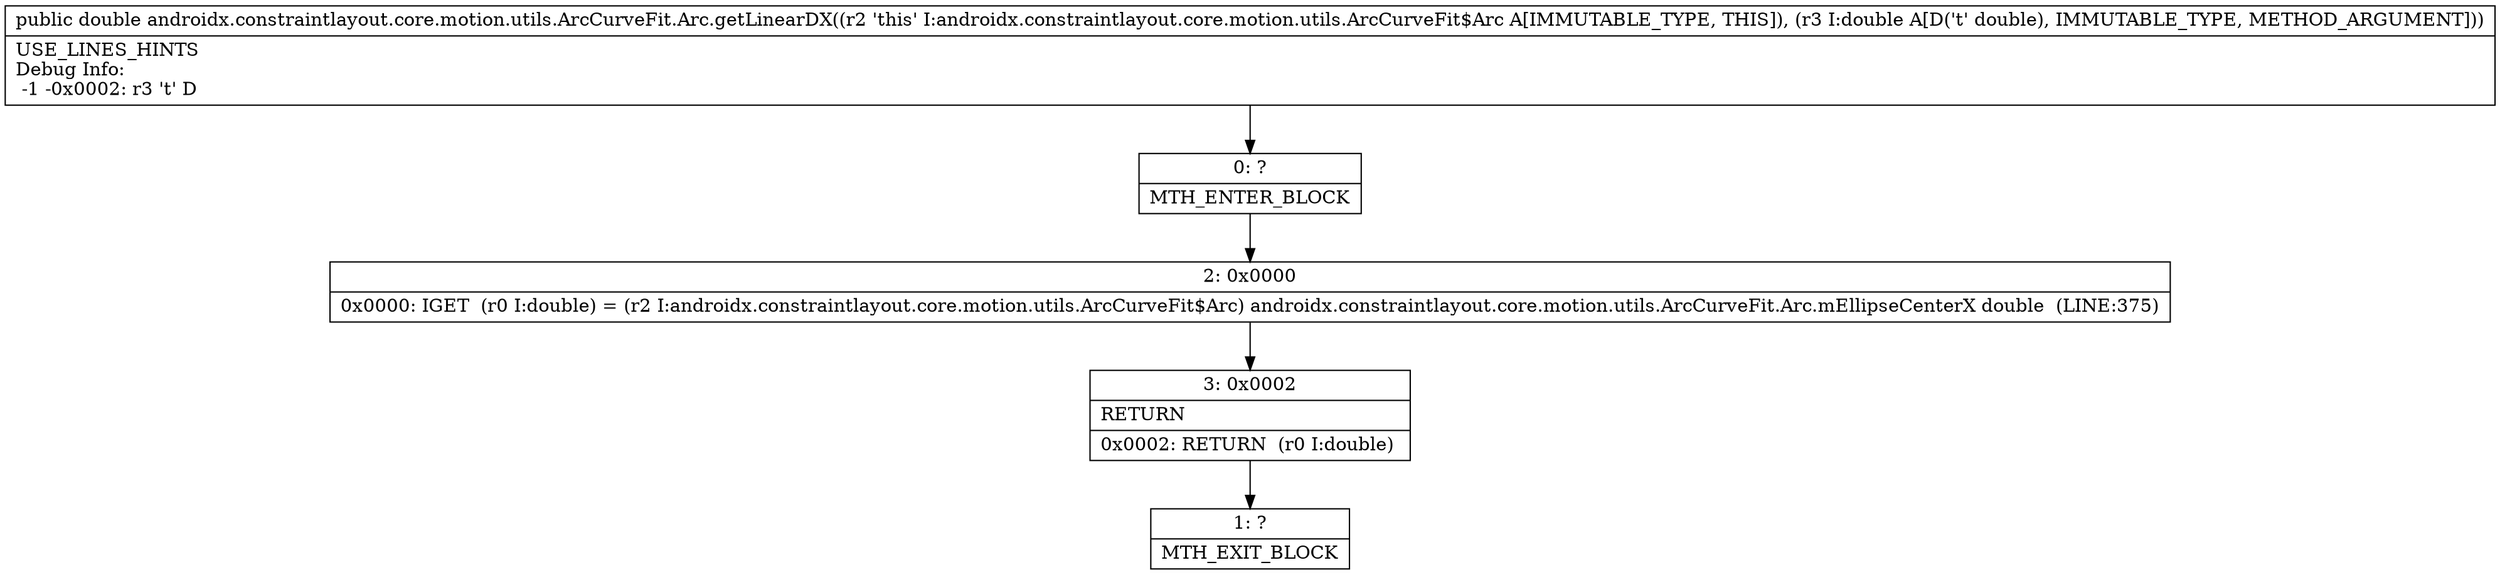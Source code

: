 digraph "CFG forandroidx.constraintlayout.core.motion.utils.ArcCurveFit.Arc.getLinearDX(D)D" {
Node_0 [shape=record,label="{0\:\ ?|MTH_ENTER_BLOCK\l}"];
Node_2 [shape=record,label="{2\:\ 0x0000|0x0000: IGET  (r0 I:double) = (r2 I:androidx.constraintlayout.core.motion.utils.ArcCurveFit$Arc) androidx.constraintlayout.core.motion.utils.ArcCurveFit.Arc.mEllipseCenterX double  (LINE:375)\l}"];
Node_3 [shape=record,label="{3\:\ 0x0002|RETURN\l|0x0002: RETURN  (r0 I:double) \l}"];
Node_1 [shape=record,label="{1\:\ ?|MTH_EXIT_BLOCK\l}"];
MethodNode[shape=record,label="{public double androidx.constraintlayout.core.motion.utils.ArcCurveFit.Arc.getLinearDX((r2 'this' I:androidx.constraintlayout.core.motion.utils.ArcCurveFit$Arc A[IMMUTABLE_TYPE, THIS]), (r3 I:double A[D('t' double), IMMUTABLE_TYPE, METHOD_ARGUMENT]))  | USE_LINES_HINTS\lDebug Info:\l  \-1 \-0x0002: r3 't' D\l}"];
MethodNode -> Node_0;Node_0 -> Node_2;
Node_2 -> Node_3;
Node_3 -> Node_1;
}

